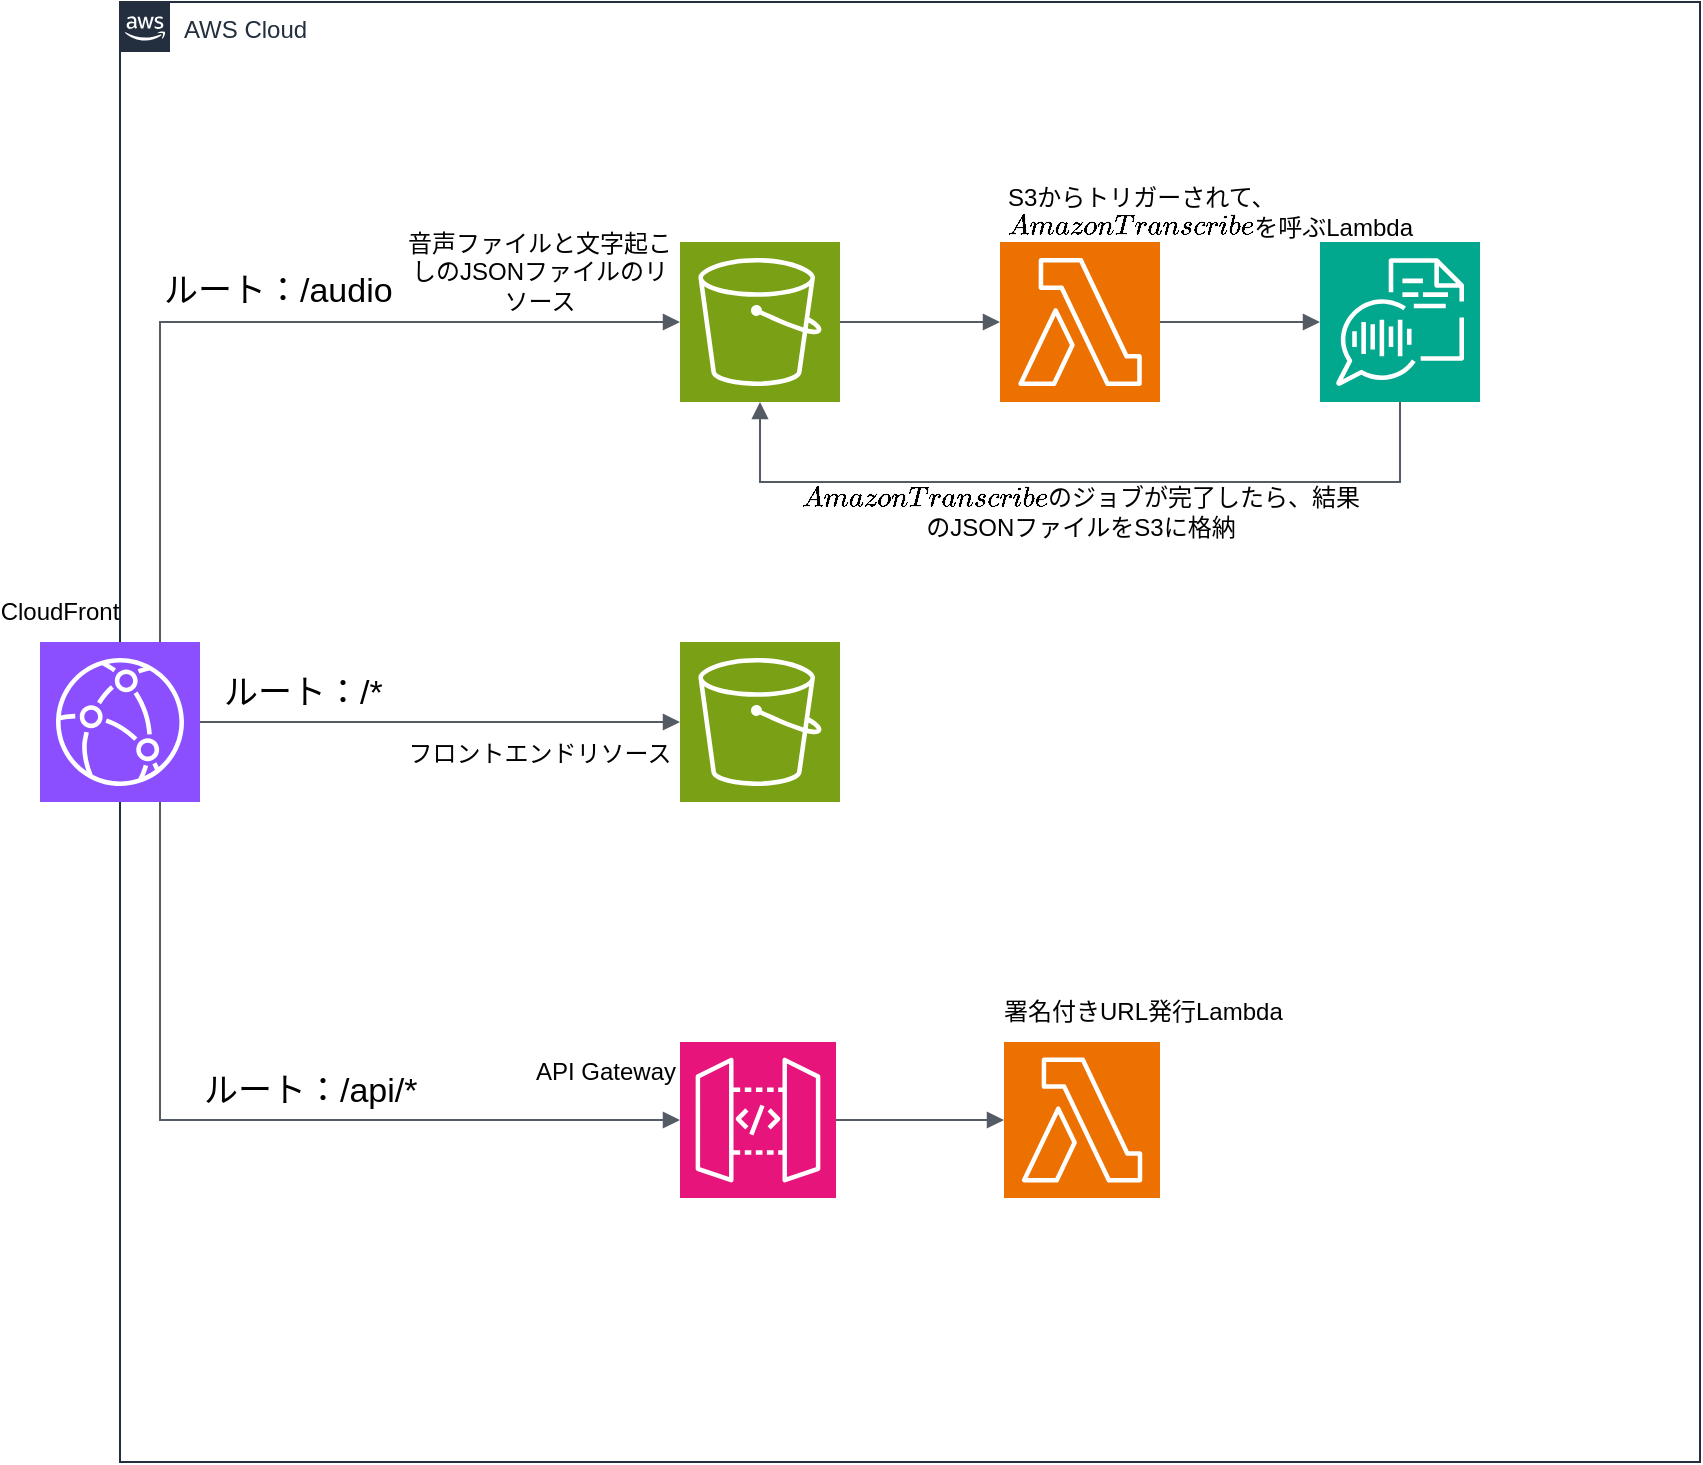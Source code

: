 <mxfile version="28.0.3">
  <diagram name="第 1 页" id="nW-RjGw2ulWZU68eZhql">
    <mxGraphModel dx="1678" dy="929" grid="1" gridSize="10" guides="1" tooltips="1" connect="1" arrows="1" fold="1" page="1" pageScale="1" pageWidth="827" pageHeight="1169" math="0" shadow="0">
      <root>
        <mxCell id="0" />
        <mxCell id="1" parent="0" />
        <mxCell id="wHJRGKGNhaS1CeraTtuS-3" value="AWS Cloud" style="points=[[0,0],[0.25,0],[0.5,0],[0.75,0],[1,0],[1,0.25],[1,0.5],[1,0.75],[1,1],[0.75,1],[0.5,1],[0.25,1],[0,1],[0,0.75],[0,0.5],[0,0.25]];outlineConnect=0;gradientColor=none;html=1;whiteSpace=wrap;fontSize=12;fontStyle=0;container=1;pointerEvents=0;collapsible=0;recursiveResize=0;shape=mxgraph.aws4.group;grIcon=mxgraph.aws4.group_aws_cloud_alt;strokeColor=#232F3E;fillColor=none;verticalAlign=top;align=left;spacingLeft=30;fontColor=#232F3E;dashed=0;" vertex="1" parent="1">
          <mxGeometry x="120" y="120" width="790" height="730" as="geometry" />
        </mxCell>
        <mxCell id="wHJRGKGNhaS1CeraTtuS-5" value="" style="sketch=0;points=[[0,0,0],[0.25,0,0],[0.5,0,0],[0.75,0,0],[1,0,0],[0,1,0],[0.25,1,0],[0.5,1,0],[0.75,1,0],[1,1,0],[0,0.25,0],[0,0.5,0],[0,0.75,0],[1,0.25,0],[1,0.5,0],[1,0.75,0]];outlineConnect=0;fontColor=#232F3E;fillColor=#8C4FFF;strokeColor=#ffffff;dashed=0;verticalLabelPosition=bottom;verticalAlign=top;align=center;html=1;fontSize=12;fontStyle=0;aspect=fixed;shape=mxgraph.aws4.resourceIcon;resIcon=mxgraph.aws4.cloudfront;" vertex="1" parent="wHJRGKGNhaS1CeraTtuS-3">
          <mxGeometry x="-40" y="320" width="80" height="80" as="geometry" />
        </mxCell>
        <mxCell id="wHJRGKGNhaS1CeraTtuS-6" value="" style="sketch=0;points=[[0,0,0],[0.25,0,0],[0.5,0,0],[0.75,0,0],[1,0,0],[0,1,0],[0.25,1,0],[0.5,1,0],[0.75,1,0],[1,1,0],[0,0.25,0],[0,0.5,0],[0,0.75,0],[1,0.25,0],[1,0.5,0],[1,0.75,0]];outlineConnect=0;fontColor=#232F3E;fillColor=#E7157B;strokeColor=#ffffff;dashed=0;verticalLabelPosition=bottom;verticalAlign=top;align=center;html=1;fontSize=12;fontStyle=0;aspect=fixed;shape=mxgraph.aws4.resourceIcon;resIcon=mxgraph.aws4.api_gateway;" vertex="1" parent="wHJRGKGNhaS1CeraTtuS-3">
          <mxGeometry x="280" y="520" width="78" height="78" as="geometry" />
        </mxCell>
        <mxCell id="wHJRGKGNhaS1CeraTtuS-7" value="" style="sketch=0;points=[[0,0,0],[0.25,0,0],[0.5,0,0],[0.75,0,0],[1,0,0],[0,1,0],[0.25,1,0],[0.5,1,0],[0.75,1,0],[1,1,0],[0,0.25,0],[0,0.5,0],[0,0.75,0],[1,0.25,0],[1,0.5,0],[1,0.75,0]];outlineConnect=0;fontColor=#232F3E;fillColor=#ED7100;strokeColor=#ffffff;dashed=0;verticalLabelPosition=bottom;verticalAlign=top;align=center;html=1;fontSize=12;fontStyle=0;aspect=fixed;shape=mxgraph.aws4.resourceIcon;resIcon=mxgraph.aws4.lambda;" vertex="1" parent="wHJRGKGNhaS1CeraTtuS-3">
          <mxGeometry x="442" y="520" width="78" height="78" as="geometry" />
        </mxCell>
        <mxCell id="wHJRGKGNhaS1CeraTtuS-8" value="" style="sketch=0;points=[[0,0,0],[0.25,0,0],[0.5,0,0],[0.75,0,0],[1,0,0],[0,1,0],[0.25,1,0],[0.5,1,0],[0.75,1,0],[1,1,0],[0,0.25,0],[0,0.5,0],[0,0.75,0],[1,0.25,0],[1,0.5,0],[1,0.75,0]];outlineConnect=0;fontColor=#232F3E;fillColor=#7AA116;strokeColor=#ffffff;dashed=0;verticalLabelPosition=bottom;verticalAlign=top;align=center;html=1;fontSize=12;fontStyle=0;aspect=fixed;shape=mxgraph.aws4.resourceIcon;resIcon=mxgraph.aws4.s3;" vertex="1" parent="wHJRGKGNhaS1CeraTtuS-3">
          <mxGeometry x="280" y="320" width="80" height="80" as="geometry" />
        </mxCell>
        <mxCell id="wHJRGKGNhaS1CeraTtuS-9" value="" style="sketch=0;points=[[0,0,0],[0.25,0,0],[0.5,0,0],[0.75,0,0],[1,0,0],[0,1,0],[0.25,1,0],[0.5,1,0],[0.75,1,0],[1,1,0],[0,0.25,0],[0,0.5,0],[0,0.75,0],[1,0.25,0],[1,0.5,0],[1,0.75,0]];outlineConnect=0;fontColor=#232F3E;fillColor=#ED7100;strokeColor=#ffffff;dashed=0;verticalLabelPosition=bottom;verticalAlign=top;align=center;html=1;fontSize=12;fontStyle=0;aspect=fixed;shape=mxgraph.aws4.resourceIcon;resIcon=mxgraph.aws4.lambda;" vertex="1" parent="wHJRGKGNhaS1CeraTtuS-3">
          <mxGeometry x="440" y="120" width="80" height="80" as="geometry" />
        </mxCell>
        <mxCell id="wHJRGKGNhaS1CeraTtuS-16" value="" style="edgeStyle=orthogonalEdgeStyle;html=1;endArrow=block;elbow=vertical;startArrow=none;endFill=1;strokeColor=#545B64;rounded=0;entryX=0;entryY=0.5;entryDx=0;entryDy=0;entryPerimeter=0;exitX=0.75;exitY=1;exitDx=0;exitDy=0;exitPerimeter=0;" edge="1" parent="wHJRGKGNhaS1CeraTtuS-3" source="wHJRGKGNhaS1CeraTtuS-5" target="wHJRGKGNhaS1CeraTtuS-6">
          <mxGeometry width="100" relative="1" as="geometry">
            <mxPoint x="40" y="360" as="sourcePoint" />
            <mxPoint x="260" y="480" as="targetPoint" />
          </mxGeometry>
        </mxCell>
        <mxCell id="wHJRGKGNhaS1CeraTtuS-17" value="" style="edgeStyle=orthogonalEdgeStyle;html=1;endArrow=block;elbow=vertical;startArrow=none;endFill=1;strokeColor=#545B64;rounded=0;exitX=1;exitY=0.5;exitDx=0;exitDy=0;exitPerimeter=0;entryX=0;entryY=0.5;entryDx=0;entryDy=0;entryPerimeter=0;" edge="1" parent="wHJRGKGNhaS1CeraTtuS-3" source="wHJRGKGNhaS1CeraTtuS-6" target="wHJRGKGNhaS1CeraTtuS-7">
          <mxGeometry width="100" relative="1" as="geometry">
            <mxPoint x="120" y="560" as="sourcePoint" />
            <mxPoint x="220" y="560" as="targetPoint" />
          </mxGeometry>
        </mxCell>
        <mxCell id="wHJRGKGNhaS1CeraTtuS-18" value="" style="edgeStyle=orthogonalEdgeStyle;html=1;endArrow=block;elbow=vertical;startArrow=none;endFill=1;strokeColor=#545B64;rounded=0;exitX=1;exitY=0.5;exitDx=0;exitDy=0;exitPerimeter=0;entryX=0;entryY=0.5;entryDx=0;entryDy=0;entryPerimeter=0;" edge="1" parent="wHJRGKGNhaS1CeraTtuS-3" source="wHJRGKGNhaS1CeraTtuS-5" target="wHJRGKGNhaS1CeraTtuS-8">
          <mxGeometry width="100" relative="1" as="geometry">
            <mxPoint x="320" y="370" as="sourcePoint" />
            <mxPoint x="420" y="370" as="targetPoint" />
          </mxGeometry>
        </mxCell>
        <mxCell id="wHJRGKGNhaS1CeraTtuS-19" value="" style="sketch=0;points=[[0,0,0],[0.25,0,0],[0.5,0,0],[0.75,0,0],[1,0,0],[0,1,0],[0.25,1,0],[0.5,1,0],[0.75,1,0],[1,1,0],[0,0.25,0],[0,0.5,0],[0,0.75,0],[1,0.25,0],[1,0.5,0],[1,0.75,0]];outlineConnect=0;fontColor=#232F3E;fillColor=#7AA116;strokeColor=#ffffff;dashed=0;verticalLabelPosition=bottom;verticalAlign=top;align=center;html=1;fontSize=12;fontStyle=0;aspect=fixed;shape=mxgraph.aws4.resourceIcon;resIcon=mxgraph.aws4.s3;" vertex="1" parent="wHJRGKGNhaS1CeraTtuS-3">
          <mxGeometry x="280" y="120" width="80" height="80" as="geometry" />
        </mxCell>
        <mxCell id="wHJRGKGNhaS1CeraTtuS-20" value="" style="edgeStyle=orthogonalEdgeStyle;html=1;endArrow=block;elbow=vertical;startArrow=none;endFill=1;strokeColor=#545B64;rounded=0;exitX=0.75;exitY=0;exitDx=0;exitDy=0;exitPerimeter=0;entryX=0;entryY=0.5;entryDx=0;entryDy=0;entryPerimeter=0;" edge="1" parent="wHJRGKGNhaS1CeraTtuS-3" source="wHJRGKGNhaS1CeraTtuS-5" target="wHJRGKGNhaS1CeraTtuS-19">
          <mxGeometry width="100" relative="1" as="geometry">
            <mxPoint x="350" y="240" as="sourcePoint" />
            <mxPoint x="450" y="240" as="targetPoint" />
          </mxGeometry>
        </mxCell>
        <mxCell id="wHJRGKGNhaS1CeraTtuS-21" value="" style="sketch=0;points=[[0,0,0],[0.25,0,0],[0.5,0,0],[0.75,0,0],[1,0,0],[0,1,0],[0.25,1,0],[0.5,1,0],[0.75,1,0],[1,1,0],[0,0.25,0],[0,0.5,0],[0,0.75,0],[1,0.25,0],[1,0.5,0],[1,0.75,0]];outlineConnect=0;fontColor=#232F3E;fillColor=#01A88D;strokeColor=#ffffff;dashed=0;verticalLabelPosition=bottom;verticalAlign=top;align=center;html=1;fontSize=12;fontStyle=0;aspect=fixed;shape=mxgraph.aws4.resourceIcon;resIcon=mxgraph.aws4.transcribe;" vertex="1" parent="wHJRGKGNhaS1CeraTtuS-3">
          <mxGeometry x="600" y="120" width="80" height="80" as="geometry" />
        </mxCell>
        <mxCell id="wHJRGKGNhaS1CeraTtuS-23" value="API Gateway" style="text;html=1;align=center;verticalAlign=middle;whiteSpace=wrap;rounded=0;" vertex="1" parent="wHJRGKGNhaS1CeraTtuS-3">
          <mxGeometry x="206" y="520" width="74" height="30" as="geometry" />
        </mxCell>
        <mxCell id="wHJRGKGNhaS1CeraTtuS-24" value="フロントエンドリソース" style="text;html=1;align=center;verticalAlign=middle;whiteSpace=wrap;rounded=0;" vertex="1" parent="wHJRGKGNhaS1CeraTtuS-3">
          <mxGeometry x="140" y="361" width="140" height="30" as="geometry" />
        </mxCell>
        <mxCell id="wHJRGKGNhaS1CeraTtuS-25" value="音声ファイルと文字起こしのJSONファイルのリソース" style="text;html=1;align=center;verticalAlign=middle;whiteSpace=wrap;rounded=0;" vertex="1" parent="wHJRGKGNhaS1CeraTtuS-3">
          <mxGeometry x="140" y="120" width="140" height="30" as="geometry" />
        </mxCell>
        <mxCell id="wHJRGKGNhaS1CeraTtuS-26" value="署名付きURL発行Lambda" style="text;html=1;align=left;verticalAlign=middle;whiteSpace=wrap;rounded=0;" vertex="1" parent="wHJRGKGNhaS1CeraTtuS-3">
          <mxGeometry x="440" y="490" width="150" height="30" as="geometry" />
        </mxCell>
        <mxCell id="wHJRGKGNhaS1CeraTtuS-27" value="S3からトリガーされて、`Amazon Transcribe`を呼ぶLambda" style="text;html=1;align=left;verticalAlign=middle;whiteSpace=wrap;rounded=0;" vertex="1" parent="wHJRGKGNhaS1CeraTtuS-3">
          <mxGeometry x="442" y="90" width="218" height="30" as="geometry" />
        </mxCell>
        <mxCell id="wHJRGKGNhaS1CeraTtuS-28" value="" style="edgeStyle=orthogonalEdgeStyle;html=1;endArrow=block;elbow=vertical;startArrow=none;endFill=1;strokeColor=#545B64;rounded=0;exitX=1;exitY=0.5;exitDx=0;exitDy=0;exitPerimeter=0;entryX=0;entryY=0.5;entryDx=0;entryDy=0;entryPerimeter=0;" edge="1" parent="wHJRGKGNhaS1CeraTtuS-3" source="wHJRGKGNhaS1CeraTtuS-9" target="wHJRGKGNhaS1CeraTtuS-21">
          <mxGeometry width="100" relative="1" as="geometry">
            <mxPoint x="530" y="160" as="sourcePoint" />
            <mxPoint x="630" y="160" as="targetPoint" />
          </mxGeometry>
        </mxCell>
        <mxCell id="wHJRGKGNhaS1CeraTtuS-29" value="" style="edgeStyle=orthogonalEdgeStyle;html=1;endArrow=block;elbow=vertical;startArrow=none;endFill=1;strokeColor=#545B64;rounded=0;entryX=0;entryY=0.5;entryDx=0;entryDy=0;entryPerimeter=0;exitX=1;exitY=0.5;exitDx=0;exitDy=0;exitPerimeter=0;" edge="1" parent="wHJRGKGNhaS1CeraTtuS-3" source="wHJRGKGNhaS1CeraTtuS-19" target="wHJRGKGNhaS1CeraTtuS-9">
          <mxGeometry width="100" relative="1" as="geometry">
            <mxPoint x="360" y="160" as="sourcePoint" />
            <mxPoint x="460" y="160" as="targetPoint" />
          </mxGeometry>
        </mxCell>
        <mxCell id="wHJRGKGNhaS1CeraTtuS-31" value="" style="edgeStyle=orthogonalEdgeStyle;html=1;endArrow=none;elbow=vertical;startArrow=block;startFill=1;strokeColor=#545B64;rounded=0;entryX=0.5;entryY=1;entryDx=0;entryDy=0;entryPerimeter=0;exitX=0.5;exitY=1;exitDx=0;exitDy=0;exitPerimeter=0;" edge="1" parent="wHJRGKGNhaS1CeraTtuS-3" source="wHJRGKGNhaS1CeraTtuS-19" target="wHJRGKGNhaS1CeraTtuS-21">
          <mxGeometry width="100" relative="1" as="geometry">
            <mxPoint x="470" y="240" as="sourcePoint" />
            <mxPoint x="570" y="240" as="targetPoint" />
            <Array as="points">
              <mxPoint x="320" y="240" />
              <mxPoint x="640" y="240" />
            </Array>
          </mxGeometry>
        </mxCell>
        <mxCell id="wHJRGKGNhaS1CeraTtuS-36" value="`Amazon Transcribe`のジョブが完了したら、結果のJSONファイルをS3に格納" style="text;html=1;align=center;verticalAlign=middle;whiteSpace=wrap;rounded=0;" vertex="1" parent="wHJRGKGNhaS1CeraTtuS-3">
          <mxGeometry x="338.5" y="240" width="283" height="30" as="geometry" />
        </mxCell>
        <mxCell id="wHJRGKGNhaS1CeraTtuS-37" value="ルート：/*" style="text;html=1;align=left;verticalAlign=middle;whiteSpace=wrap;rounded=0;fontSize=17;" vertex="1" parent="wHJRGKGNhaS1CeraTtuS-3">
          <mxGeometry x="50" y="331" width="120" height="30" as="geometry" />
        </mxCell>
        <mxCell id="wHJRGKGNhaS1CeraTtuS-38" value="ルート：/audio" style="text;html=1;align=left;verticalAlign=middle;whiteSpace=wrap;rounded=0;fontSize=17;" vertex="1" parent="wHJRGKGNhaS1CeraTtuS-3">
          <mxGeometry x="20" y="130" width="140" height="30" as="geometry" />
        </mxCell>
        <mxCell id="wHJRGKGNhaS1CeraTtuS-39" value="ルート：/api/*" style="text;html=1;align=left;verticalAlign=middle;whiteSpace=wrap;rounded=0;fontSize=17;" vertex="1" parent="wHJRGKGNhaS1CeraTtuS-3">
          <mxGeometry x="40" y="530" width="140" height="30" as="geometry" />
        </mxCell>
        <mxCell id="wHJRGKGNhaS1CeraTtuS-22" value="CloudFront" style="text;html=1;align=center;verticalAlign=middle;whiteSpace=wrap;rounded=0;" vertex="1" parent="1">
          <mxGeometry x="60" y="410" width="60" height="30" as="geometry" />
        </mxCell>
      </root>
    </mxGraphModel>
  </diagram>
</mxfile>
